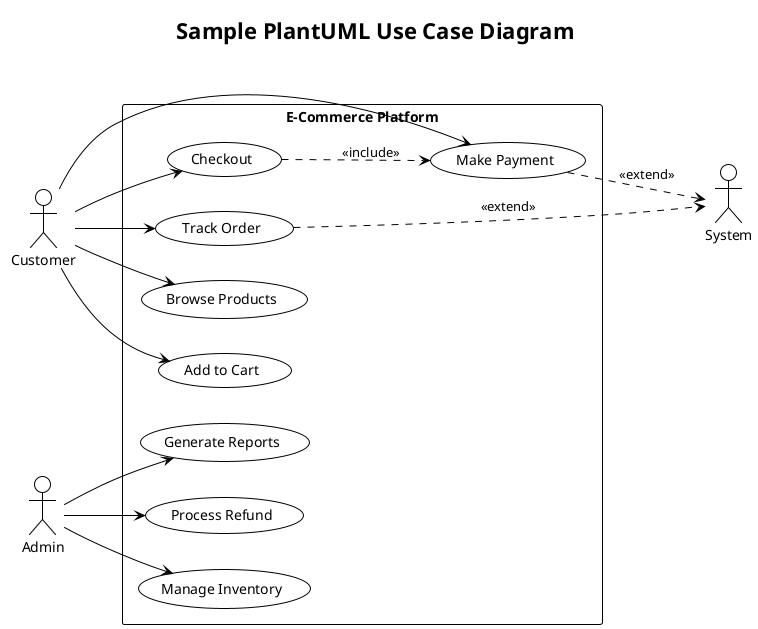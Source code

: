 @startuml
!theme plain
title Sample PlantUML Use Case Diagram

left to right direction

actor "Customer" as customer
actor "Admin" as admin
actor "System" as system

rectangle "E-Commerce Platform" {
  usecase "Browse Products" as UC1
  usecase "Add to Cart" as UC2
  usecase "Checkout" as UC3
  usecase "Make Payment" as UC4
  usecase "Track Order" as UC5
  usecase "Manage Inventory" as UC6
  usecase "Generate Reports" as UC7
  usecase "Process Refund" as UC8
}

customer --> UC1
customer --> UC2
customer --> UC3
customer --> UC4
customer --> UC5

admin --> UC6
admin --> UC7
admin --> UC8

UC3 ..> UC4 : <<include>>
UC4 ..> system : <<extend>>
UC5 ..> system : <<extend>>

@enduml
